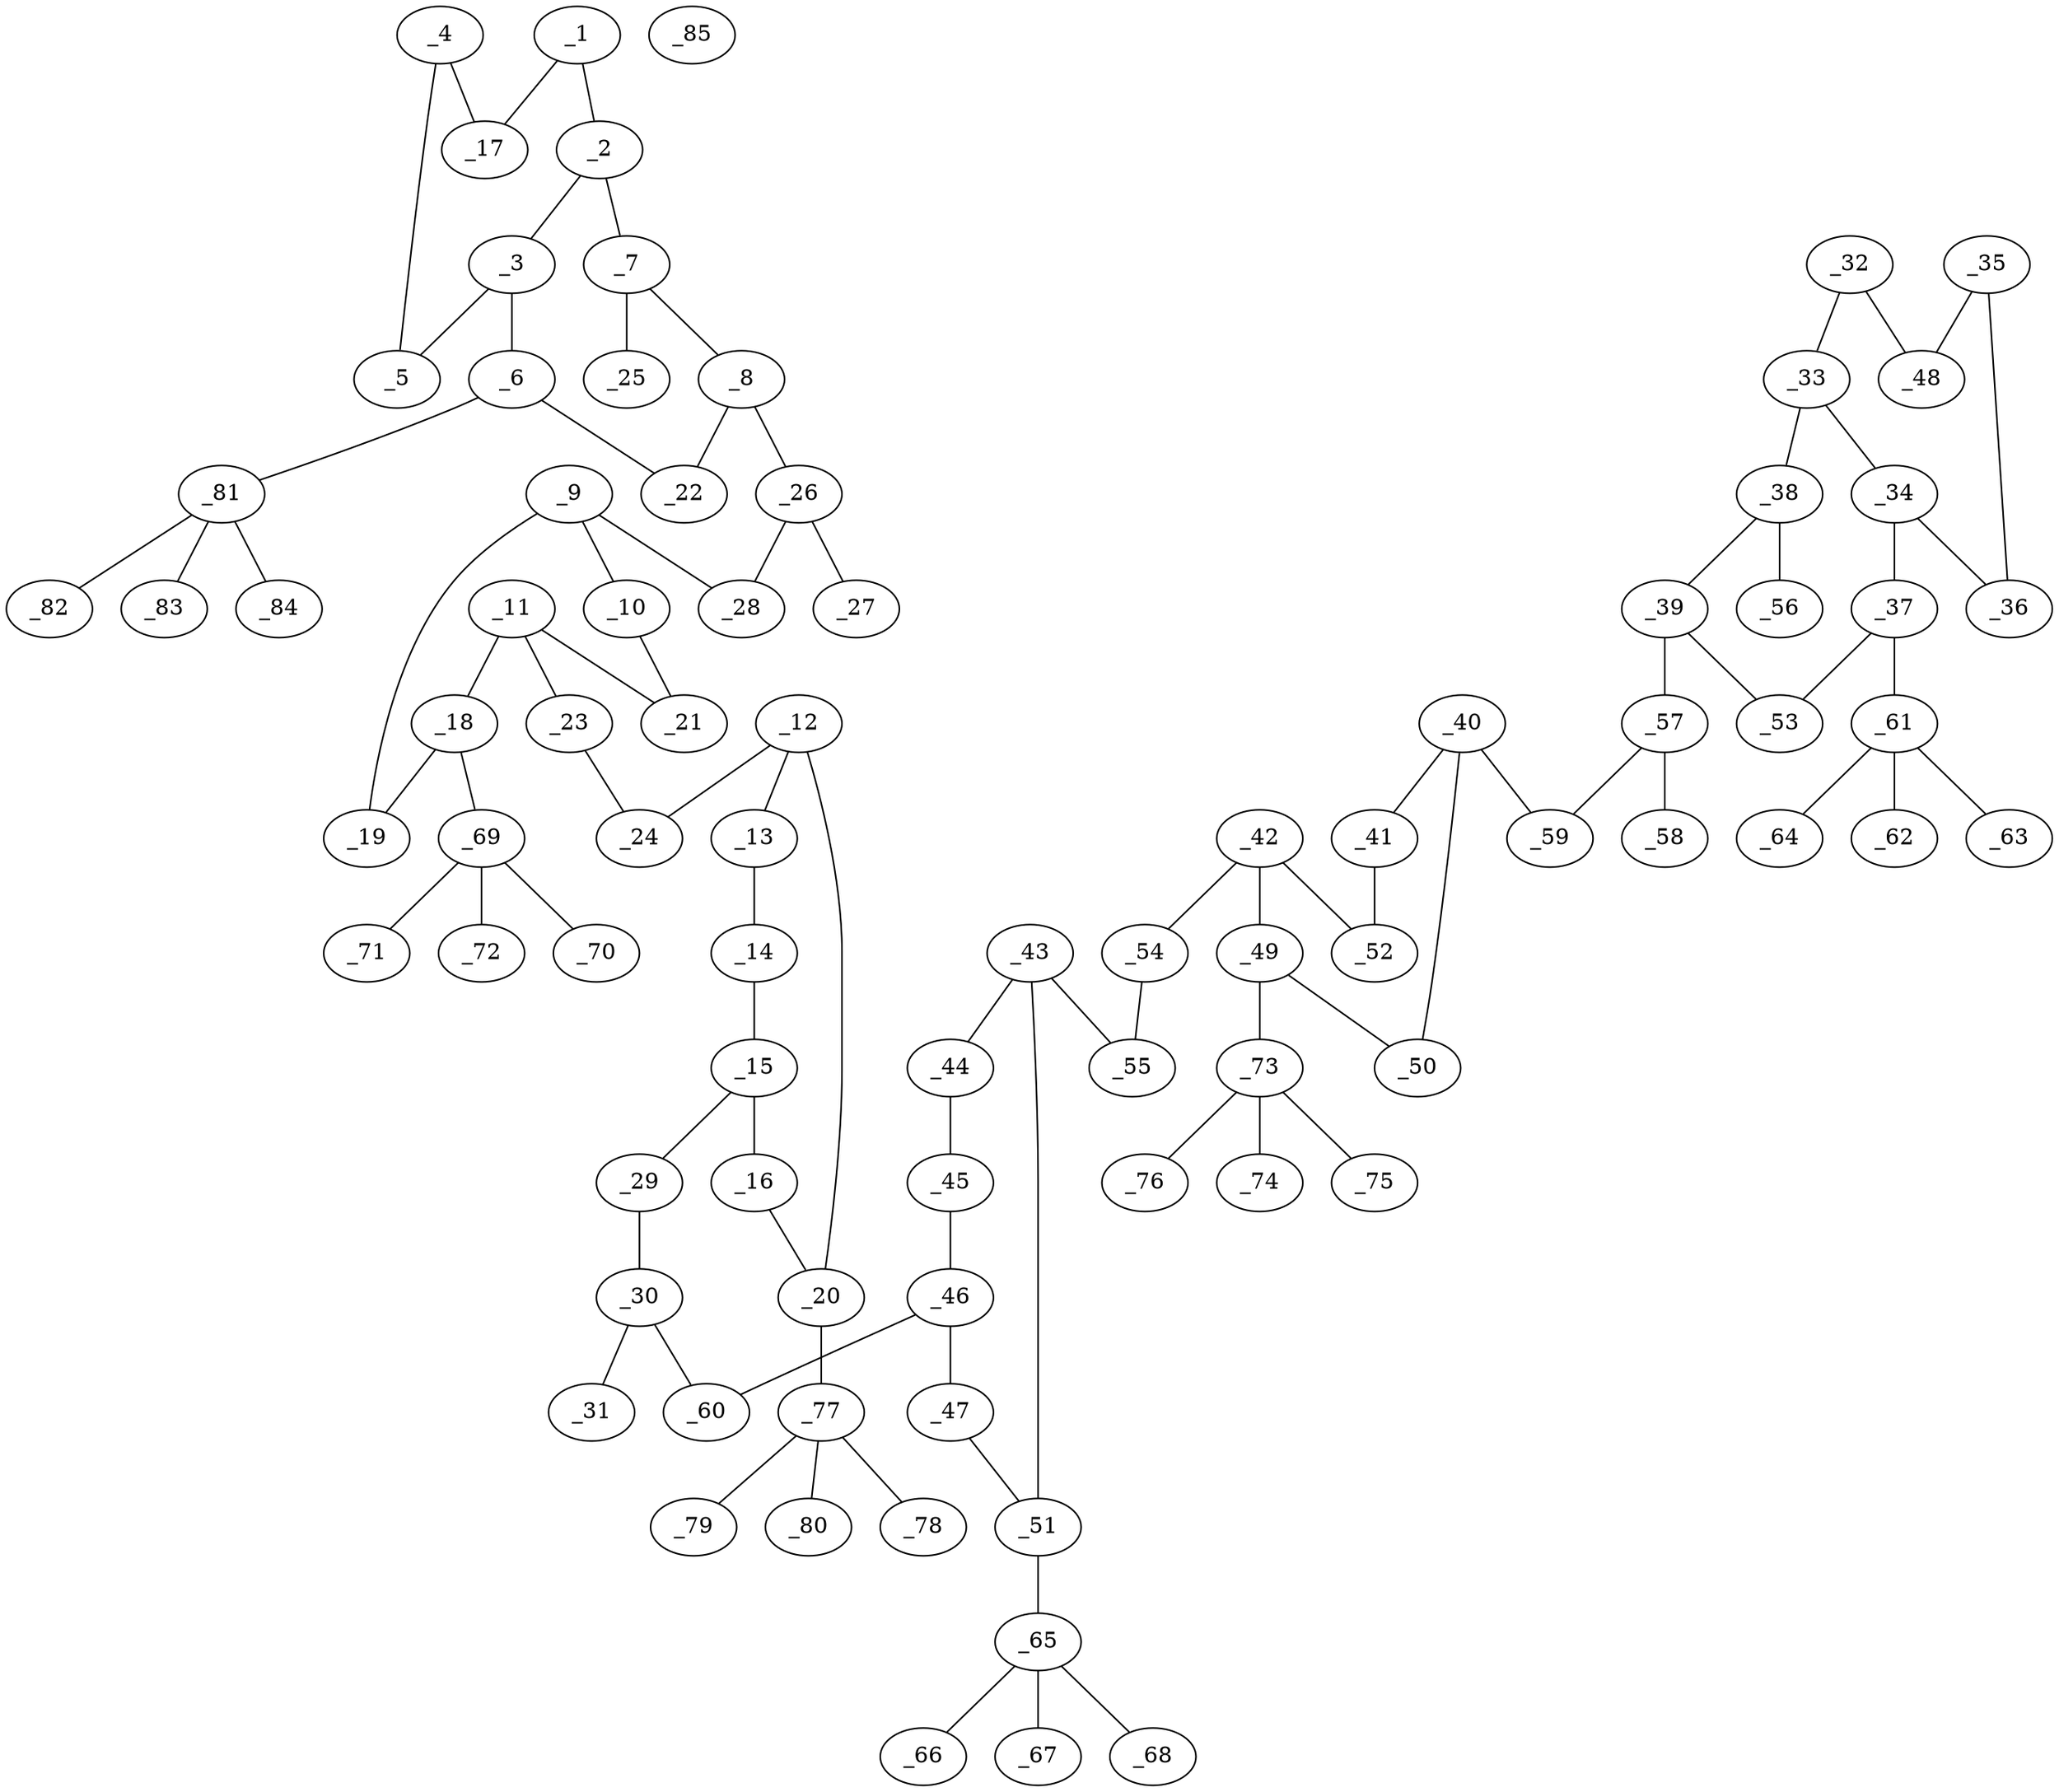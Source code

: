 graph molid666378 {
	_1	 [charge=0,
		chem=4,
		symbol="N  ",
		x="28.8468",
		y="0.067"];
	_2	 [charge=0,
		chem=1,
		symbol="C  ",
		x="27.9808",
		y="-0.433"];
	_1 -- _2	 [valence=2];
	_17	 [charge=0,
		chem=1,
		symbol="C  ",
		x="29.7128",
		y="-0.433"];
	_1 -- _17	 [valence=1];
	_3	 [charge=0,
		chem=1,
		symbol="C  ",
		x="27.9808",
		y="-1.433"];
	_2 -- _3	 [valence=1];
	_7	 [charge=0,
		chem=1,
		symbol="C  ",
		x="27.1147",
		y="0.067"];
	_2 -- _7	 [valence=1];
	_5	 [charge=0,
		chem=1,
		symbol="C  ",
		x="28.8468",
		y="-1.933"];
	_3 -- _5	 [valence=2];
	_6	 [charge=0,
		chem=1,
		symbol="C  ",
		x="27.1147",
		y="-1.933"];
	_3 -- _6	 [valence=1];
	_4	 [charge=0,
		chem=1,
		symbol="C  ",
		x="29.7128",
		y="-1.433"];
	_4 -- _5	 [valence=1];
	_4 -- _17	 [valence=2];
	_22	 [charge=0,
		chem=1,
		symbol="C  ",
		x="26.2487",
		y="-1.433"];
	_6 -- _22	 [valence=2];
	_81	 [charge=0,
		chem=5,
		symbol="S  ",
		x="27.1147",
		y="-2.933"];
	_6 -- _81	 [valence=1];
	_8	 [charge=0,
		chem=1,
		symbol="C  ",
		x="26.2487",
		y="-0.433"];
	_7 -- _8	 [valence=2];
	_25	 [charge=0,
		chem=2,
		symbol="O  ",
		x="27.1147",
		y="1.067"];
	_7 -- _25	 [valence=1];
	_8 -- _22	 [valence=1];
	_26	 [charge=0,
		chem=1,
		symbol="C  ",
		x="25.3827",
		y="0.067"];
	_8 -- _26	 [valence=1];
	_9	 [charge=0,
		chem=1,
		symbol="C  ",
		x="23.6506",
		y="0.067"];
	_10	 [charge=0,
		chem=1,
		symbol="C  ",
		x="22.7846",
		y="-0.433"];
	_9 -- _10	 [valence=1];
	_19	 [charge=0,
		chem=1,
		symbol="C  ",
		x="23.6506",
		y="1.067"];
	_9 -- _19	 [valence=2];
	_28	 [charge=0,
		chem=4,
		symbol="N  ",
		x="24.5167",
		y="-0.433"];
	_9 -- _28	 [valence=1];
	_21	 [charge=0,
		chem=1,
		symbol="C  ",
		x="21.9186",
		y="0.067"];
	_10 -- _21	 [valence=2];
	_11	 [charge=0,
		chem=1,
		symbol="C  ",
		x="21.9186",
		y="1.067"];
	_18	 [charge=0,
		chem=1,
		symbol="C  ",
		x="22.7846",
		y="1.567"];
	_11 -- _18	 [valence=2];
	_11 -- _21	 [valence=1];
	_23	 [charge=0,
		chem=1,
		symbol="C  ",
		x="21.0526",
		y="1.567"];
	_11 -- _23	 [valence=1];
	_12	 [charge=0,
		chem=1,
		symbol="C  ",
		x="19.3205",
		y="1.567"];
	_13	 [charge=0,
		chem=1,
		symbol="C  ",
		x="18.4545",
		y="1.067"];
	_12 -- _13	 [valence=1];
	_20	 [charge=0,
		chem=1,
		symbol="C  ",
		x="19.3205",
		y="2.567"];
	_12 -- _20	 [valence=2];
	_24	 [charge=0,
		chem=1,
		symbol="C  ",
		x="20.1865",
		y="1.067"];
	_12 -- _24	 [valence=1];
	_14	 [charge=0,
		chem=1,
		symbol="C  ",
		x="17.5885",
		y="1.567"];
	_13 -- _14	 [valence=2];
	_15	 [charge=0,
		chem=1,
		symbol="C  ",
		x="17.5885",
		y="2.567"];
	_14 -- _15	 [valence=1];
	_16	 [charge=0,
		chem=1,
		symbol="C  ",
		x="18.4545",
		y="3.067"];
	_15 -- _16	 [valence=2];
	_29	 [charge=0,
		chem=4,
		symbol="N  ",
		x="16.7224",
		y="3.067"];
	_15 -- _29	 [valence=1];
	_16 -- _20	 [valence=1];
	_18 -- _19	 [valence=1];
	_69	 [charge=0,
		chem=5,
		symbol="S  ",
		x="22.7846",
		y="2.567"];
	_18 -- _69	 [valence=1];
	_77	 [charge=0,
		chem=5,
		symbol="S  ",
		x="20.1865",
		y="3.067"];
	_20 -- _77	 [valence=1];
	_23 -- _24	 [valence=2];
	_27	 [charge=0,
		chem=2,
		symbol="O  ",
		x="25.3827",
		y="1.067"];
	_26 -- _27	 [valence=2];
	_26 -- _28	 [valence=1];
	_30	 [charge=0,
		chem=1,
		symbol="C  ",
		x="15.8564",
		y="2.567"];
	_29 -- _30	 [valence=1];
	_31	 [charge=0,
		chem=2,
		symbol="O  ",
		x="15.8564",
		y="1.567"];
	_30 -- _31	 [valence=2];
	_60	 [charge=0,
		chem=4,
		symbol="N  ",
		x="14.9904",
		y="3.067"];
	_30 -- _60	 [valence=1];
	_32	 [charge=0,
		chem=4,
		symbol="N  ",
		x="2.866",
		y="0.067"];
	_33	 [charge=0,
		chem=1,
		symbol="C  ",
		x="3.7321",
		y="-0.433"];
	_32 -- _33	 [valence=2];
	_48	 [charge=0,
		chem=1,
		symbol="C  ",
		x=2,
		y="-0.4329"];
	_32 -- _48	 [valence=1];
	_34	 [charge=0,
		chem=1,
		symbol="C  ",
		x="3.732",
		y="-1.433"];
	_33 -- _34	 [valence=1];
	_38	 [charge=0,
		chem=1,
		symbol="C  ",
		x="4.5981",
		y="0.067"];
	_33 -- _38	 [valence=1];
	_36	 [charge=0,
		chem=1,
		symbol="C  ",
		x="2.866",
		y="-1.933"];
	_34 -- _36	 [valence=2];
	_37	 [charge=0,
		chem=1,
		symbol="C  ",
		x="4.5981",
		y="-1.933"];
	_34 -- _37	 [valence=1];
	_35	 [charge=0,
		chem=1,
		symbol="C  ",
		x=2,
		y="-1.4329"];
	_35 -- _36	 [valence=1];
	_35 -- _48	 [valence=2];
	_53	 [charge=0,
		chem=1,
		symbol="C  ",
		x="5.4641",
		y="-1.433"];
	_37 -- _53	 [valence=2];
	_61	 [charge=0,
		chem=5,
		symbol="S  ",
		x="4.5981",
		y="-2.933"];
	_37 -- _61	 [valence=1];
	_39	 [charge=0,
		chem=1,
		symbol="C  ",
		x="5.4641",
		y="-0.433"];
	_38 -- _39	 [valence=2];
	_56	 [charge=0,
		chem=2,
		symbol="O  ",
		x="4.5981",
		y="1.067"];
	_38 -- _56	 [valence=1];
	_39 -- _53	 [valence=1];
	_57	 [charge=0,
		chem=1,
		symbol="C  ",
		x="6.3301",
		y="0.067"];
	_39 -- _57	 [valence=1];
	_40	 [charge=0,
		chem=1,
		symbol="C  ",
		x="8.0622",
		y="0.067"];
	_41	 [charge=0,
		chem=1,
		symbol="C  ",
		x="8.0622",
		y="1.067"];
	_40 -- _41	 [valence=1];
	_50	 [charge=0,
		chem=1,
		symbol="C  ",
		x="8.9282",
		y="-0.433"];
	_40 -- _50	 [valence=2];
	_59	 [charge=0,
		chem=4,
		symbol="N  ",
		x="7.1962",
		y="-0.433"];
	_40 -- _59	 [valence=1];
	_52	 [charge=0,
		chem=1,
		symbol="C  ",
		x="8.9282",
		y="1.567"];
	_41 -- _52	 [valence=2];
	_42	 [charge=0,
		chem=1,
		symbol="C  ",
		x="9.7942",
		y="1.067"];
	_49	 [charge=0,
		chem=1,
		symbol="C  ",
		x="9.7942",
		y="0.067"];
	_42 -- _49	 [valence=2];
	_42 -- _52	 [valence=1];
	_54	 [charge=0,
		chem=1,
		symbol="C  ",
		x="10.6603",
		y="1.567"];
	_42 -- _54	 [valence=1];
	_43	 [charge=0,
		chem=1,
		symbol="C  ",
		x="12.3923",
		y="1.567"];
	_44	 [charge=0,
		chem=1,
		symbol="C  ",
		x="12.3923",
		y="2.567"];
	_43 -- _44	 [valence=2];
	_51	 [charge=0,
		chem=1,
		symbol="C  ",
		x="13.2583",
		y="1.067"];
	_43 -- _51	 [valence=1];
	_55	 [charge=0,
		chem=1,
		symbol="C  ",
		x="11.5263",
		y="1.067"];
	_43 -- _55	 [valence=1];
	_45	 [charge=0,
		chem=1,
		symbol="C  ",
		x="13.2583",
		y="3.067"];
	_44 -- _45	 [valence=1];
	_46	 [charge=0,
		chem=1,
		symbol="C  ",
		x="14.1244",
		y="2.567"];
	_45 -- _46	 [valence=2];
	_47	 [charge=0,
		chem=1,
		symbol="C  ",
		x="14.1244",
		y="1.567"];
	_46 -- _47	 [valence=1];
	_46 -- _60	 [valence=1];
	_47 -- _51	 [valence=2];
	_49 -- _50	 [valence=1];
	_73	 [charge=0,
		chem=5,
		symbol="S  ",
		x="10.6603",
		y="-0.433"];
	_49 -- _73	 [valence=1];
	_65	 [charge=0,
		chem=5,
		symbol="S  ",
		x="13.2583",
		y="0.067"];
	_51 -- _65	 [valence=1];
	_54 -- _55	 [valence=2];
	_58	 [charge=0,
		chem=2,
		symbol="O  ",
		x="6.3301",
		y="1.067"];
	_57 -- _58	 [valence=2];
	_57 -- _59	 [valence=1];
	_62	 [charge=0,
		chem=2,
		symbol="O  ",
		x="4.5981",
		y="-3.933"];
	_61 -- _62	 [valence=2];
	_63	 [charge=0,
		chem=2,
		symbol="O  ",
		x="3.5981",
		y="-2.933"];
	_61 -- _63	 [valence=2];
	_64	 [charge=0,
		chem=2,
		symbol="O  ",
		x="5.5981",
		y="-2.933"];
	_61 -- _64	 [valence=1];
	_66	 [charge=0,
		chem=2,
		symbol="O  ",
		x="13.2583",
		y="-0.933"];
	_65 -- _66	 [valence=2];
	_67	 [charge=0,
		chem=2,
		symbol="O  ",
		x="14.2583",
		y="0.067"];
	_65 -- _67	 [valence=2];
	_68	 [charge=0,
		chem=2,
		symbol="O  ",
		x="12.2583",
		y="0.067"];
	_65 -- _68	 [valence=1];
	_70	 [charge=0,
		chem=2,
		symbol="O  ",
		x="22.7846",
		y="3.567"];
	_69 -- _70	 [valence=2];
	_71	 [charge=0,
		chem=2,
		symbol="O  ",
		x="21.7846",
		y="2.567"];
	_69 -- _71	 [valence=2];
	_72	 [charge=0,
		chem=2,
		symbol="O  ",
		x="23.7846",
		y="2.567"];
	_69 -- _72	 [valence=1];
	_74	 [charge=0,
		chem=2,
		symbol="O  ",
		x="10.1603",
		y="-1.299"];
	_73 -- _74	 [valence=2];
	_75	 [charge=0,
		chem=2,
		symbol="O  ",
		x="11.1603",
		y="0.4331"];
	_73 -- _75	 [valence=2];
	_76	 [charge=0,
		chem=2,
		symbol="O  ",
		x="11.5263",
		y="-0.933"];
	_73 -- _76	 [valence=1];
	_78	 [charge=0,
		chem=2,
		symbol="O  ",
		x="19.6865",
		y="3.933"];
	_77 -- _78	 [valence=2];
	_79	 [charge=0,
		chem=2,
		symbol="O  ",
		x="20.6865",
		y="2.201"];
	_77 -- _79	 [valence=2];
	_80	 [charge=0,
		chem=2,
		symbol="O  ",
		x="21.0526",
		y="3.567"];
	_77 -- _80	 [valence=1];
	_82	 [charge=0,
		chem=2,
		symbol="O  ",
		x="27.1147",
		y="-3.933"];
	_81 -- _82	 [valence=2];
	_83	 [charge=0,
		chem=2,
		symbol="O  ",
		x="28.1147",
		y="-2.933"];
	_81 -- _83	 [valence=2];
	_84	 [charge=0,
		chem=2,
		symbol="O  ",
		x="26.1147",
		y="-2.933"];
	_81 -- _84	 [valence=1];
	_85	 [charge=0,
		chem=29,
		symbol="Na ",
		x="31.7128",
		y=0];
}
